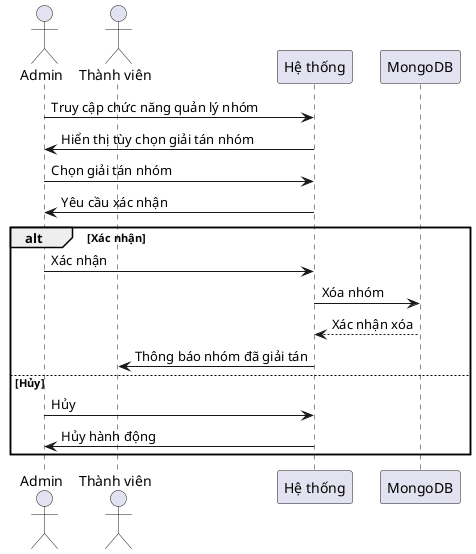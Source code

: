 @startuml
actor "Admin" as Admin
actor "Thành viên" as Member
participant "Hệ thống" as System
participant "MongoDB" as DB

Admin -> System: Truy cập chức năng quản lý nhóm
System -> Admin: Hiển thị tùy chọn giải tán nhóm
Admin -> System: Chọn giải tán nhóm
System -> Admin: Yêu cầu xác nhận

alt Xác nhận
    Admin -> System: Xác nhận
    System -> DB: Xóa nhóm
    DB --> System: Xác nhận xóa
    System -> Member: Thông báo nhóm đã giải tán
else Hủy
    Admin -> System: Hủy
    System -> Admin: Hủy hành động
end alt

@enduml